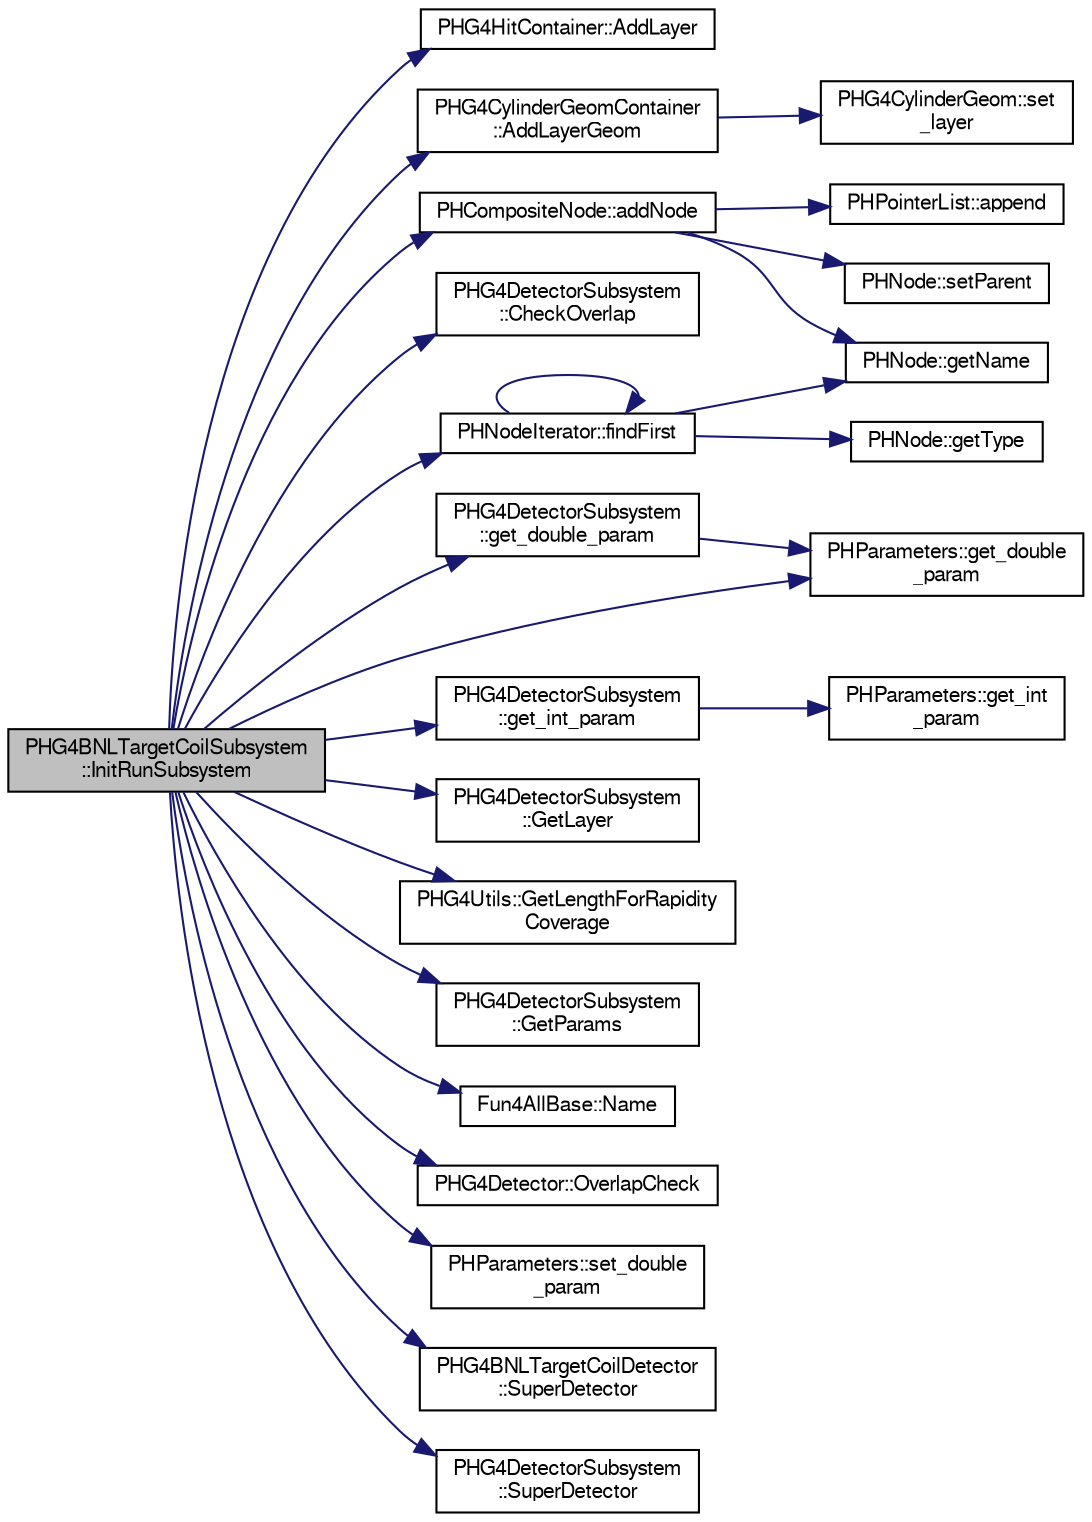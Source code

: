 digraph "PHG4BNLTargetCoilSubsystem::InitRunSubsystem"
{
  bgcolor="transparent";
  edge [fontname="FreeSans",fontsize="10",labelfontname="FreeSans",labelfontsize="10"];
  node [fontname="FreeSans",fontsize="10",shape=record];
  rankdir="LR";
  Node1 [label="PHG4BNLTargetCoilSubsystem\l::InitRunSubsystem",height=0.2,width=0.4,color="black", fillcolor="grey75", style="filled" fontcolor="black"];
  Node1 -> Node2 [color="midnightblue",fontsize="10",style="solid",fontname="FreeSans"];
  Node2 [label="PHG4HitContainer::AddLayer",height=0.2,width=0.4,color="black",URL="$d4/d30/classPHG4HitContainer.html#ab6b839bb51d6eb2f878651f6c3a52ca9"];
  Node1 -> Node3 [color="midnightblue",fontsize="10",style="solid",fontname="FreeSans"];
  Node3 [label="PHG4CylinderGeomContainer\l::AddLayerGeom",height=0.2,width=0.4,color="black",URL="$d4/de7/classPHG4CylinderGeomContainer.html#a3ddfc417362ea09b1d729976dc7fb570"];
  Node3 -> Node4 [color="midnightblue",fontsize="10",style="solid",fontname="FreeSans"];
  Node4 [label="PHG4CylinderGeom::set\l_layer",height=0.2,width=0.4,color="black",URL="$dc/d30/classPHG4CylinderGeom.html#a895b261e61edef72e564ced68e55ab66"];
  Node1 -> Node5 [color="midnightblue",fontsize="10",style="solid",fontname="FreeSans"];
  Node5 [label="PHCompositeNode::addNode",height=0.2,width=0.4,color="black",URL="$d5/dca/classPHCompositeNode.html#ac7dbf017614c324e218a001d729607bf"];
  Node5 -> Node6 [color="midnightblue",fontsize="10",style="solid",fontname="FreeSans"];
  Node6 [label="PHPointerList::append",height=0.2,width=0.4,color="black",URL="$d6/d86/classPHPointerList.html#af5fc4e6958b5b90c57bfb497566f503c"];
  Node5 -> Node7 [color="midnightblue",fontsize="10",style="solid",fontname="FreeSans"];
  Node7 [label="PHNode::getName",height=0.2,width=0.4,color="black",URL="$dc/d82/classPHNode.html#aca3576f926a4401eddc3d88bf0ce0de3"];
  Node5 -> Node8 [color="midnightblue",fontsize="10",style="solid",fontname="FreeSans"];
  Node8 [label="PHNode::setParent",height=0.2,width=0.4,color="black",URL="$dc/d82/classPHNode.html#adda2bd6cef2d5067bbe3016a990b7198"];
  Node1 -> Node9 [color="midnightblue",fontsize="10",style="solid",fontname="FreeSans"];
  Node9 [label="PHG4DetectorSubsystem\l::CheckOverlap",height=0.2,width=0.4,color="black",URL="$d5/d29/classPHG4DetectorSubsystem.html#a3a654db38f49eafe08c5fb725f63c959"];
  Node1 -> Node10 [color="midnightblue",fontsize="10",style="solid",fontname="FreeSans"];
  Node10 [label="PHNodeIterator::findFirst",height=0.2,width=0.4,color="black",URL="$d5/d07/classPHNodeIterator.html#aea98bf8619af59b1212a94fb32106baa"];
  Node10 -> Node11 [color="midnightblue",fontsize="10",style="solid",fontname="FreeSans"];
  Node11 [label="PHNode::getType",height=0.2,width=0.4,color="black",URL="$dc/d82/classPHNode.html#a4ab1f90aed955a652813bfe377087bda"];
  Node10 -> Node7 [color="midnightblue",fontsize="10",style="solid",fontname="FreeSans"];
  Node10 -> Node10 [color="midnightblue",fontsize="10",style="solid",fontname="FreeSans"];
  Node1 -> Node12 [color="midnightblue",fontsize="10",style="solid",fontname="FreeSans"];
  Node12 [label="PHG4DetectorSubsystem\l::get_double_param",height=0.2,width=0.4,color="black",URL="$d5/d29/classPHG4DetectorSubsystem.html#ac1432a8cbba08919cd979a2ab8c0b6c9"];
  Node12 -> Node13 [color="midnightblue",fontsize="10",style="solid",fontname="FreeSans"];
  Node13 [label="PHParameters::get_double\l_param",height=0.2,width=0.4,color="black",URL="$dd/dae/classPHParameters.html#aa61ce249b94375d9af4482c36a1308cf"];
  Node1 -> Node13 [color="midnightblue",fontsize="10",style="solid",fontname="FreeSans"];
  Node1 -> Node14 [color="midnightblue",fontsize="10",style="solid",fontname="FreeSans"];
  Node14 [label="PHG4DetectorSubsystem\l::get_int_param",height=0.2,width=0.4,color="black",URL="$d5/d29/classPHG4DetectorSubsystem.html#a0782302d2c93bb541eb2bc6c642b047b"];
  Node14 -> Node15 [color="midnightblue",fontsize="10",style="solid",fontname="FreeSans"];
  Node15 [label="PHParameters::get_int\l_param",height=0.2,width=0.4,color="black",URL="$dd/dae/classPHParameters.html#a0241ca27a369ab4865ac3d79620ac27c"];
  Node1 -> Node16 [color="midnightblue",fontsize="10",style="solid",fontname="FreeSans"];
  Node16 [label="PHG4DetectorSubsystem\l::GetLayer",height=0.2,width=0.4,color="black",URL="$d5/d29/classPHG4DetectorSubsystem.html#a9c9fc303db21d021153ed9bd2f636643"];
  Node1 -> Node17 [color="midnightblue",fontsize="10",style="solid",fontname="FreeSans"];
  Node17 [label="PHG4Utils::GetLengthForRapidity\lCoverage",height=0.2,width=0.4,color="black",URL="$df/d02/classPHG4Utils.html#a39fd17cf82482e755eb4bde3237dcdb2"];
  Node1 -> Node18 [color="midnightblue",fontsize="10",style="solid",fontname="FreeSans"];
  Node18 [label="PHG4DetectorSubsystem\l::GetParams",height=0.2,width=0.4,color="black",URL="$d5/d29/classPHG4DetectorSubsystem.html#a6ce8e425ac50e6f13d44075bd6843dcf"];
  Node1 -> Node19 [color="midnightblue",fontsize="10",style="solid",fontname="FreeSans"];
  Node19 [label="Fun4AllBase::Name",height=0.2,width=0.4,color="black",URL="$d5/dec/classFun4AllBase.html#a41f9ac377743d046f590617fd6f4f0ed",tooltip="Returns the name of this module. "];
  Node1 -> Node20 [color="midnightblue",fontsize="10",style="solid",fontname="FreeSans"];
  Node20 [label="PHG4Detector::OverlapCheck",height=0.2,width=0.4,color="black",URL="$d3/de7/classPHG4Detector.html#a66317072e07262741c28f524681dd0fe"];
  Node1 -> Node21 [color="midnightblue",fontsize="10",style="solid",fontname="FreeSans"];
  Node21 [label="PHParameters::set_double\l_param",height=0.2,width=0.4,color="black",URL="$dd/dae/classPHParameters.html#a75005aa44390e1eb574603b0b230152b"];
  Node1 -> Node22 [color="midnightblue",fontsize="10",style="solid",fontname="FreeSans"];
  Node22 [label="PHG4BNLTargetCoilDetector\l::SuperDetector",height=0.2,width=0.4,color="black",URL="$d7/d21/classPHG4BNLTargetCoilDetector.html#ae3848aea7c8fc48866af5d922016584c"];
  Node1 -> Node23 [color="midnightblue",fontsize="10",style="solid",fontname="FreeSans"];
  Node23 [label="PHG4DetectorSubsystem\l::SuperDetector",height=0.2,width=0.4,color="black",URL="$d5/d29/classPHG4DetectorSubsystem.html#a77a3c2f18604af4bc24e71703bdfb7de"];
}
